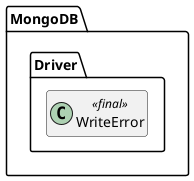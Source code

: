 @startuml
set namespaceSeparator \\
hide members
hide << alias >> circle

class MongoDB\\Driver\\WriteError << final >>
@enduml
